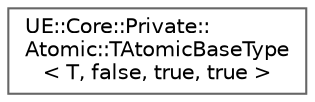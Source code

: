digraph "Graphical Class Hierarchy"
{
 // INTERACTIVE_SVG=YES
 // LATEX_PDF_SIZE
  bgcolor="transparent";
  edge [fontname=Helvetica,fontsize=10,labelfontname=Helvetica,labelfontsize=10];
  node [fontname=Helvetica,fontsize=10,shape=box,height=0.2,width=0.4];
  rankdir="LR";
  Node0 [id="Node000000",label="UE::Core::Private::\lAtomic::TAtomicBaseType\l\< T, false, true, true \>",height=0.2,width=0.4,color="grey40", fillcolor="white", style="filled",URL="$db/d10/structUE_1_1Core_1_1Private_1_1Atomic_1_1TAtomicBaseType_3_01T_00_01false_00_01true_00_01true_01_4.html",tooltip=" "];
}
